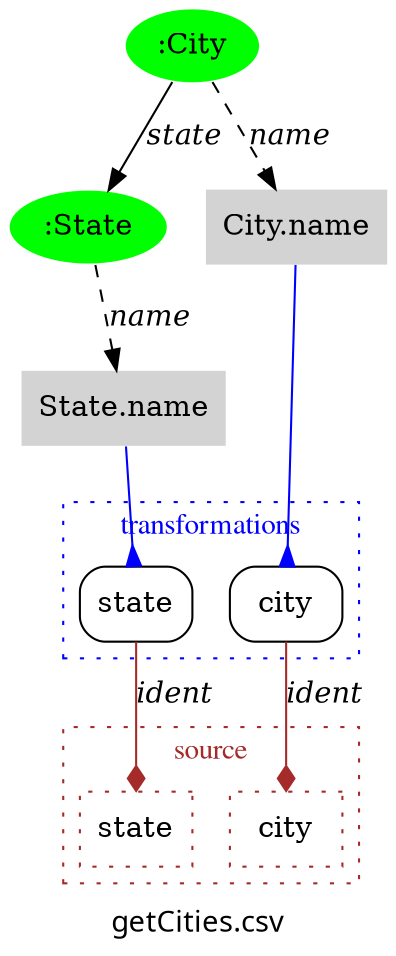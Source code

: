 digraph  {
	graph [fontname="times:bold",
		label="getCities.csv",
		overlap=False,
		remincross=true,
		splines=true
	];
	node [label="\N"];
	subgraph cluster1 {
		graph [color=brown,
			fontcolor=brown,
			fontname=times,
			label=source,
			rank=same,
			style=dotted
		];
		4		 [color=brown,
			label=state,
			shape=box,
			style=dotted];
		5		 [color=brown,
			label=city,
			shape=box,
			style=dotted];
	}
	subgraph cluster2 {
		graph [color=blue,
			fontcolor=blue,
			fontname=times,
			label=transformations,
			rank=same,
			style=dotted
		];
		6		 [label=state,
			shape=box,
			style=rounded];
		7		 [label=city,
			shape=box,
			style=rounded];
	}
	0	 [color=white,
		fillcolor=green,
		label=":State",
		shape=ellipse,
		style=filled];
	1	 [color=white,
		fillcolor=lightgrey,
		label="State.name",
		shape=plaintext,
		style=filled];
	0 -> 1	 [fontname="times-italic",
		label=name,
		style=dashed];
	1 -> 6	 [arrowhead=inv,
		arrowtail=inv,
		color=blue];
	2	 [color=white,
		fillcolor=green,
		label=":City",
		shape=ellipse,
		style=filled];
	2 -> 0	 [fontname="times-italic",
		label=state];
	3	 [color=white,
		fillcolor=lightgrey,
		label="City.name",
		shape=plaintext,
		style=filled];
	2 -> 3	 [fontname="times-italic",
		label=name,
		style=dashed];
	3 -> 7	 [arrowhead=inv,
		arrowtail=inv,
		color=blue];
	6 -> 4	 [arrowhead=diamond,
		color=brown,
		fontname="times-italic",
		label=ident];
	7 -> 5	 [arrowhead=diamond,
		color=brown,
		fontname="times-italic",
		label=ident];
}

